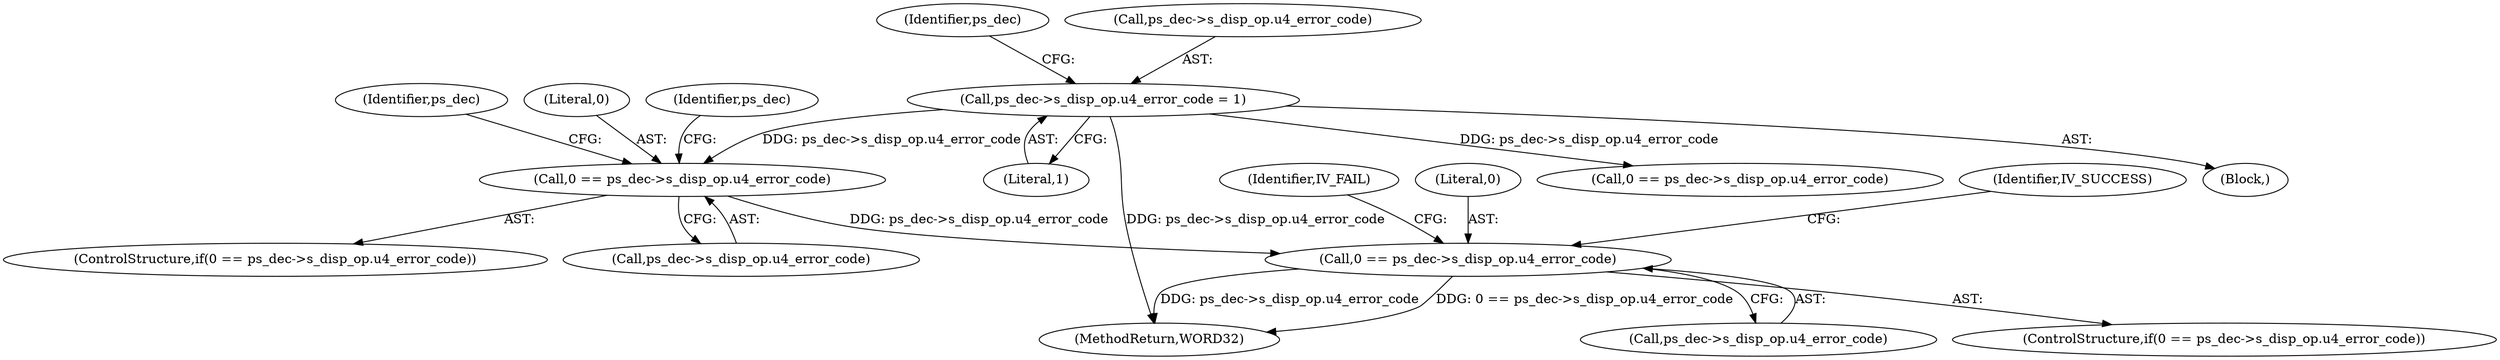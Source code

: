 digraph "0_Android_494561291a503840f385fbcd11d9bc5f4dc502b8@pointer" {
"1000876" [label="(Call,0 == ps_dec->s_disp_op.u4_error_code)"];
"1000723" [label="(Call,0 == ps_dec->s_disp_op.u4_error_code)"];
"1000352" [label="(Call,ps_dec->s_disp_op.u4_error_code = 1)"];
"1000878" [label="(Call,ps_dec->s_disp_op.u4_error_code)"];
"1000361" [label="(Identifier,ps_dec)"];
"1000888" [label="(Identifier,IV_FAIL)"];
"1000724" [label="(Literal,0)"];
"1000156" [label="(Block,)"];
"1000733" [label="(Identifier,ps_dec)"];
"1002028" [label="(Call,0 == ps_dec->s_disp_op.u4_error_code)"];
"1000876" [label="(Call,0 == ps_dec->s_disp_op.u4_error_code)"];
"1002226" [label="(MethodReturn,WORD32)"];
"1000877" [label="(Literal,0)"];
"1000885" [label="(Identifier,IV_SUCCESS)"];
"1000723" [label="(Call,0 == ps_dec->s_disp_op.u4_error_code)"];
"1000725" [label="(Call,ps_dec->s_disp_op.u4_error_code)"];
"1000770" [label="(Identifier,ps_dec)"];
"1000358" [label="(Literal,1)"];
"1000353" [label="(Call,ps_dec->s_disp_op.u4_error_code)"];
"1000352" [label="(Call,ps_dec->s_disp_op.u4_error_code = 1)"];
"1000722" [label="(ControlStructure,if(0 == ps_dec->s_disp_op.u4_error_code))"];
"1000875" [label="(ControlStructure,if(0 == ps_dec->s_disp_op.u4_error_code))"];
"1000876" -> "1000875"  [label="AST: "];
"1000876" -> "1000878"  [label="CFG: "];
"1000877" -> "1000876"  [label="AST: "];
"1000878" -> "1000876"  [label="AST: "];
"1000885" -> "1000876"  [label="CFG: "];
"1000888" -> "1000876"  [label="CFG: "];
"1000876" -> "1002226"  [label="DDG: ps_dec->s_disp_op.u4_error_code"];
"1000876" -> "1002226"  [label="DDG: 0 == ps_dec->s_disp_op.u4_error_code"];
"1000723" -> "1000876"  [label="DDG: ps_dec->s_disp_op.u4_error_code"];
"1000723" -> "1000722"  [label="AST: "];
"1000723" -> "1000725"  [label="CFG: "];
"1000724" -> "1000723"  [label="AST: "];
"1000725" -> "1000723"  [label="AST: "];
"1000733" -> "1000723"  [label="CFG: "];
"1000770" -> "1000723"  [label="CFG: "];
"1000352" -> "1000723"  [label="DDG: ps_dec->s_disp_op.u4_error_code"];
"1000352" -> "1000156"  [label="AST: "];
"1000352" -> "1000358"  [label="CFG: "];
"1000353" -> "1000352"  [label="AST: "];
"1000358" -> "1000352"  [label="AST: "];
"1000361" -> "1000352"  [label="CFG: "];
"1000352" -> "1002226"  [label="DDG: ps_dec->s_disp_op.u4_error_code"];
"1000352" -> "1002028"  [label="DDG: ps_dec->s_disp_op.u4_error_code"];
}
